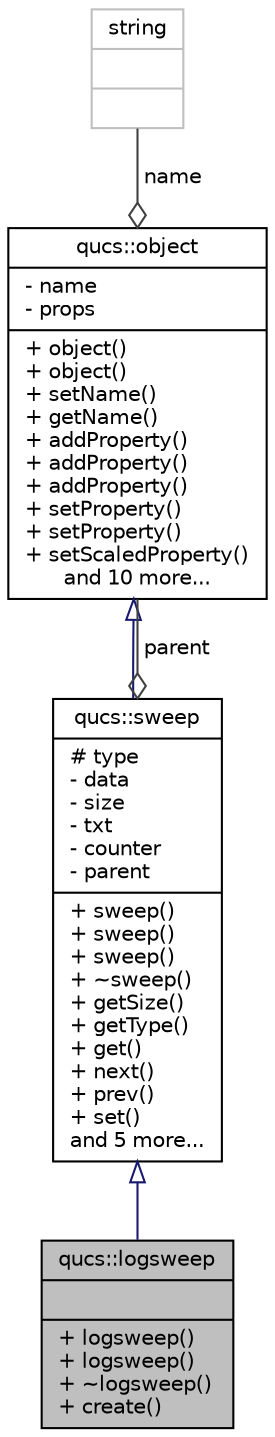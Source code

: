 digraph G
{
  edge [fontname="Helvetica",fontsize="10",labelfontname="Helvetica",labelfontsize="10"];
  node [fontname="Helvetica",fontsize="10",shape=record];
  Node1 [label="{qucs::logsweep\n||+ logsweep()\l+ logsweep()\l+ ~logsweep()\l+ create()\l}",height=0.2,width=0.4,color="black", fillcolor="grey75", style="filled" fontcolor="black"];
  Node2 -> Node1 [dir="back",color="midnightblue",fontsize="10",style="solid",arrowtail="onormal",fontname="Helvetica"];
  Node2 [label="{qucs::sweep\n|# type\l- data\l- size\l- txt\l- counter\l- parent\l|+ sweep()\l+ sweep()\l+ sweep()\l+ ~sweep()\l+ getSize()\l+ getType()\l+ get()\l+ next()\l+ prev()\l+ set()\land 5 more...}",height=0.2,width=0.4,color="black", fillcolor="white", style="filled",URL="$classqucs_1_1sweep.html"];
  Node3 -> Node2 [dir="back",color="midnightblue",fontsize="10",style="solid",arrowtail="onormal",fontname="Helvetica"];
  Node3 [label="{qucs::object\n|- name\l- props\l|+ object()\l+ object()\l+ setName()\l+ getName()\l+ addProperty()\l+ addProperty()\l+ addProperty()\l+ setProperty()\l+ setProperty()\l+ setScaledProperty()\land 10 more...}",height=0.2,width=0.4,color="black", fillcolor="white", style="filled",URL="$classqucs_1_1object.html",tooltip="generic object class."];
  Node4 -> Node3 [color="grey25",fontsize="10",style="solid",label=" name" ,arrowhead="odiamond",fontname="Helvetica"];
  Node4 [label="{string\n||}",height=0.2,width=0.4,color="grey75", fillcolor="white", style="filled"];
  Node3 -> Node2 [color="grey25",fontsize="10",style="solid",label=" parent" ,arrowhead="odiamond",fontname="Helvetica"];
}
